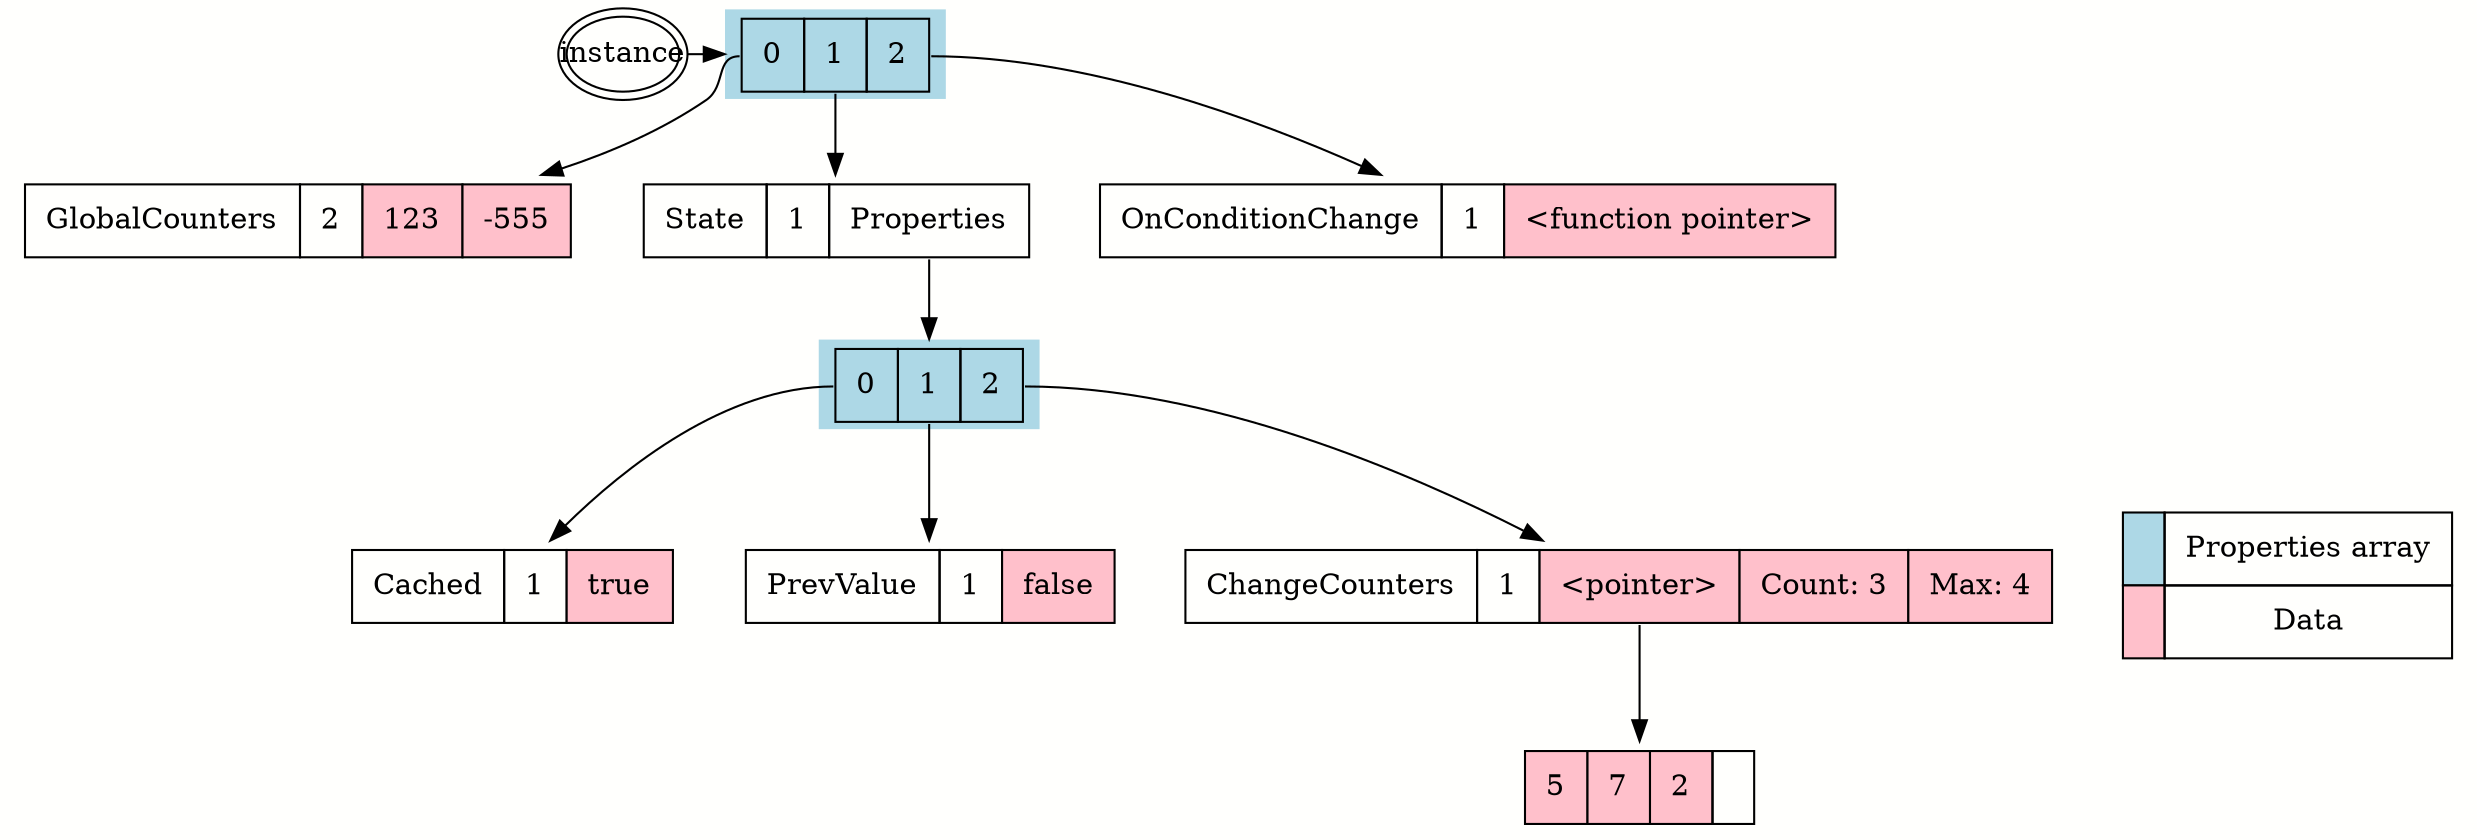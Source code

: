 digraph props {
    bgcolor="#fffffd";
    node [shape=record];
    
    { rank = same; props;
    instance [shape=ellipse, peripheries=2, height=0.5, fixedsize=true];
    }
    
    props [shape = none, style=filled, fillcolor=lightblue, label = <<table border="0" cellspacing="0" cellpadding="9"><tr>
        <td port="p0" border="1">0</td>
        <td port="p1" border="1">1</td>
        <td port="p2" border="1">2</td>
    </tr></table>>];
    prop0 [shape = none, label = <<table border="0" cellspacing="0" cellpadding="9"><tr>
        <td border="1">GlobalCounters</td>
        <td border="1">2</td>
        <td border="1" bgcolor="pink">123</td>
        <td border="1" bgcolor="pink">-555</td>
    </tr></table>>];
    prop1 [shape = none, label = <<table border="0" cellspacing="0" cellpadding="9"><tr>
        <td border="1">State</td>
        <td border="1">1</td>
        <td port="dp" border="1">Properties</td>
    </tr></table>>];
    prop2 [shape = none, label = <<table border="0" cellspacing="0" cellpadding="9"><tr>
        <td border="1">OnConditionChange</td>
        <td border="1">1</td>
        <td border="1" bgcolor="pink">&lt;function pointer&gt;</td>
    </tr></table>>];
    
    sprops [shape = none, style=filled, fillcolor=lightblue, label = <<table border="0" cellspacing="0" cellpadding="9"><tr>
        <td port="s0" border="1">0</td>
        <td port="s1" border="1">1</td>
        <td port="s2" border="1">2</td>
    </tr></table>>];
    
    sp0 [shape = none, label = <<table border="0" cellspacing="0" cellpadding="9"><tr>
        <td border="1">Cached</td>
        <td border="1">1</td>
        <td border="1" bgcolor="pink">true</td>
    </tr></table>>];
    
    sp1 [shape = none, label = <<table border="0" cellspacing="0" cellpadding="9"><tr>
        <td border="1">PrevValue</td>
        <td border="1">1</td>
        <td border="1" bgcolor="pink">false</td>
    </tr></table>>];
    
    sp2 [shape = none, label = <<table border="0" cellspacing="0" cellpadding="9"><tr>
        <td border="1">ChangeCounters</td>
        <td border="1">1</td>
        <td border="1" port="vecp" bgcolor="pink">&lt;pointer&gt;</td>
        <td border="1" bgcolor="pink">Count: 3</td>
        <td border="1" bgcolor="pink">Max: 4</td>
    </tr></table>>];

    vec [shape = none, label = <<table border="0" cellspacing="0" cellpadding="9"><tr>
        <td border="1" bgcolor="pink">5</td>
        <td border="1" bgcolor="pink">7</td>
        <td border="1" bgcolor="pink">2</td>
        <td border="1"></td>
    </tr></table>>];
    
    { rank = same; sp0;
    legend [shape = none, style="", label = <<table border="0" cellspacing="0" cellpadding="9">
    <tr><td border="1" bgcolor="lightblue"></td><td border="1">Properties array</td></tr>
    <tr><td border="1" bgcolor="pink"></td><td border="1">Data</td></tr>
    </table>>];
    }
    
    

    instance -> props;

    "props":p0 -> "prop0";
    "props":p1 -> "prop1";
    "props":p2 -> "prop2";
    "prop1":dp -> "sprops";
    
    "sprops":s0 -> "sp0";
    "sprops":s1 -> "sp1";
    "sprops":s2 -> "sp2";
    "sp2":vecp -> "vec";
}